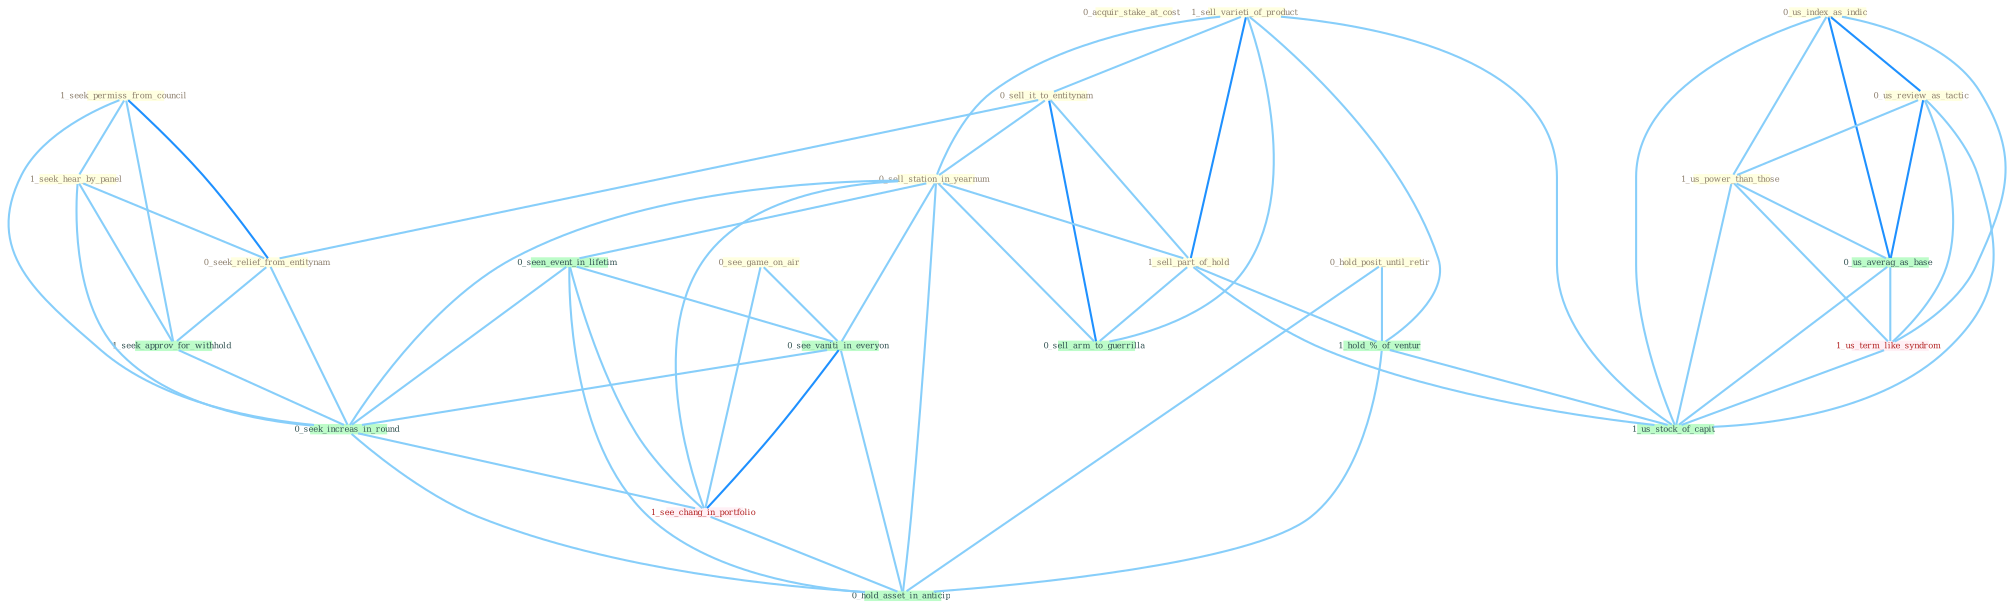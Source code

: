 Graph G{ 
    node
    [shape=polygon,style=filled,width=.5,height=.06,color="#BDFCC9",fixedsize=true,fontsize=4,
    fontcolor="#2f4f4f"];
    {node
    [color="#ffffe0", fontcolor="#8b7d6b"] "0_acquir_stake_at_cost " "1_seek_permiss_from_council " "1_sell_varieti_of_product " "0_us_index_as_indic " "0_sell_it_to_entitynam " "0_sell_station_in_yearnum " "0_hold_posit_until_retir " "1_seek_hear_by_panel " "0_us_review_as_tactic " "0_see_game_on_air " "1_us_power_than_those " "0_seek_relief_from_entitynam " "1_sell_part_of_hold "}
{node [color="#fff0f5", fontcolor="#b22222"] "1_us_term_like_syndrom " "1_see_chang_in_portfolio "}
edge [color="#B0E2FF"];

	"1_seek_permiss_from_council " -- "1_seek_hear_by_panel " [w="1", color="#87cefa" ];
	"1_seek_permiss_from_council " -- "0_seek_relief_from_entitynam " [w="2", color="#1e90ff" , len=0.8];
	"1_seek_permiss_from_council " -- "1_seek_approv_for_withhold " [w="1", color="#87cefa" ];
	"1_seek_permiss_from_council " -- "0_seek_increas_in_round " [w="1", color="#87cefa" ];
	"1_sell_varieti_of_product " -- "0_sell_it_to_entitynam " [w="1", color="#87cefa" ];
	"1_sell_varieti_of_product " -- "0_sell_station_in_yearnum " [w="1", color="#87cefa" ];
	"1_sell_varieti_of_product " -- "1_sell_part_of_hold " [w="2", color="#1e90ff" , len=0.8];
	"1_sell_varieti_of_product " -- "1_hold_%_of_ventur " [w="1", color="#87cefa" ];
	"1_sell_varieti_of_product " -- "0_sell_arm_to_guerrilla " [w="1", color="#87cefa" ];
	"1_sell_varieti_of_product " -- "1_us_stock_of_capit " [w="1", color="#87cefa" ];
	"0_us_index_as_indic " -- "0_us_review_as_tactic " [w="2", color="#1e90ff" , len=0.8];
	"0_us_index_as_indic " -- "1_us_power_than_those " [w="1", color="#87cefa" ];
	"0_us_index_as_indic " -- "0_us_averag_as_base " [w="2", color="#1e90ff" , len=0.8];
	"0_us_index_as_indic " -- "1_us_term_like_syndrom " [w="1", color="#87cefa" ];
	"0_us_index_as_indic " -- "1_us_stock_of_capit " [w="1", color="#87cefa" ];
	"0_sell_it_to_entitynam " -- "0_sell_station_in_yearnum " [w="1", color="#87cefa" ];
	"0_sell_it_to_entitynam " -- "0_seek_relief_from_entitynam " [w="1", color="#87cefa" ];
	"0_sell_it_to_entitynam " -- "1_sell_part_of_hold " [w="1", color="#87cefa" ];
	"0_sell_it_to_entitynam " -- "0_sell_arm_to_guerrilla " [w="2", color="#1e90ff" , len=0.8];
	"0_sell_station_in_yearnum " -- "1_sell_part_of_hold " [w="1", color="#87cefa" ];
	"0_sell_station_in_yearnum " -- "0_seen_event_in_lifetim " [w="1", color="#87cefa" ];
	"0_sell_station_in_yearnum " -- "0_see_vaniti_in_everyon " [w="1", color="#87cefa" ];
	"0_sell_station_in_yearnum " -- "0_sell_arm_to_guerrilla " [w="1", color="#87cefa" ];
	"0_sell_station_in_yearnum " -- "0_seek_increas_in_round " [w="1", color="#87cefa" ];
	"0_sell_station_in_yearnum " -- "1_see_chang_in_portfolio " [w="1", color="#87cefa" ];
	"0_sell_station_in_yearnum " -- "0_hold_asset_in_anticip " [w="1", color="#87cefa" ];
	"0_hold_posit_until_retir " -- "1_hold_%_of_ventur " [w="1", color="#87cefa" ];
	"0_hold_posit_until_retir " -- "0_hold_asset_in_anticip " [w="1", color="#87cefa" ];
	"1_seek_hear_by_panel " -- "0_seek_relief_from_entitynam " [w="1", color="#87cefa" ];
	"1_seek_hear_by_panel " -- "1_seek_approv_for_withhold " [w="1", color="#87cefa" ];
	"1_seek_hear_by_panel " -- "0_seek_increas_in_round " [w="1", color="#87cefa" ];
	"0_us_review_as_tactic " -- "1_us_power_than_those " [w="1", color="#87cefa" ];
	"0_us_review_as_tactic " -- "0_us_averag_as_base " [w="2", color="#1e90ff" , len=0.8];
	"0_us_review_as_tactic " -- "1_us_term_like_syndrom " [w="1", color="#87cefa" ];
	"0_us_review_as_tactic " -- "1_us_stock_of_capit " [w="1", color="#87cefa" ];
	"0_see_game_on_air " -- "0_see_vaniti_in_everyon " [w="1", color="#87cefa" ];
	"0_see_game_on_air " -- "1_see_chang_in_portfolio " [w="1", color="#87cefa" ];
	"1_us_power_than_those " -- "0_us_averag_as_base " [w="1", color="#87cefa" ];
	"1_us_power_than_those " -- "1_us_term_like_syndrom " [w="1", color="#87cefa" ];
	"1_us_power_than_those " -- "1_us_stock_of_capit " [w="1", color="#87cefa" ];
	"0_seek_relief_from_entitynam " -- "1_seek_approv_for_withhold " [w="1", color="#87cefa" ];
	"0_seek_relief_from_entitynam " -- "0_seek_increas_in_round " [w="1", color="#87cefa" ];
	"1_sell_part_of_hold " -- "1_hold_%_of_ventur " [w="1", color="#87cefa" ];
	"1_sell_part_of_hold " -- "0_sell_arm_to_guerrilla " [w="1", color="#87cefa" ];
	"1_sell_part_of_hold " -- "1_us_stock_of_capit " [w="1", color="#87cefa" ];
	"0_seen_event_in_lifetim " -- "0_see_vaniti_in_everyon " [w="1", color="#87cefa" ];
	"0_seen_event_in_lifetim " -- "0_seek_increas_in_round " [w="1", color="#87cefa" ];
	"0_seen_event_in_lifetim " -- "1_see_chang_in_portfolio " [w="1", color="#87cefa" ];
	"0_seen_event_in_lifetim " -- "0_hold_asset_in_anticip " [w="1", color="#87cefa" ];
	"0_us_averag_as_base " -- "1_us_term_like_syndrom " [w="1", color="#87cefa" ];
	"0_us_averag_as_base " -- "1_us_stock_of_capit " [w="1", color="#87cefa" ];
	"1_us_term_like_syndrom " -- "1_us_stock_of_capit " [w="1", color="#87cefa" ];
	"1_seek_approv_for_withhold " -- "0_seek_increas_in_round " [w="1", color="#87cefa" ];
	"1_hold_%_of_ventur " -- "1_us_stock_of_capit " [w="1", color="#87cefa" ];
	"1_hold_%_of_ventur " -- "0_hold_asset_in_anticip " [w="1", color="#87cefa" ];
	"0_see_vaniti_in_everyon " -- "0_seek_increas_in_round " [w="1", color="#87cefa" ];
	"0_see_vaniti_in_everyon " -- "1_see_chang_in_portfolio " [w="2", color="#1e90ff" , len=0.8];
	"0_see_vaniti_in_everyon " -- "0_hold_asset_in_anticip " [w="1", color="#87cefa" ];
	"0_seek_increas_in_round " -- "1_see_chang_in_portfolio " [w="1", color="#87cefa" ];
	"0_seek_increas_in_round " -- "0_hold_asset_in_anticip " [w="1", color="#87cefa" ];
	"1_see_chang_in_portfolio " -- "0_hold_asset_in_anticip " [w="1", color="#87cefa" ];
}